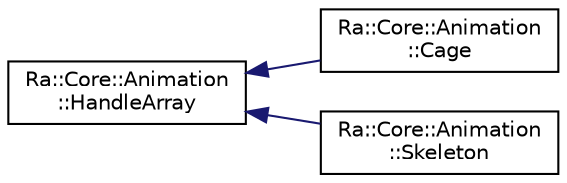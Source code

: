 digraph "Graphical Class Hierarchy"
{
 // INTERACTIVE_SVG=YES
 // LATEX_PDF_SIZE
  edge [fontname="Helvetica",fontsize="10",labelfontname="Helvetica",labelfontsize="10"];
  node [fontname="Helvetica",fontsize="10",shape=record];
  rankdir="LR";
  Node0 [label="Ra::Core::Animation\l::HandleArray",height=0.2,width=0.4,color="black", fillcolor="white", style="filled",URL="$classRa_1_1Core_1_1Animation_1_1HandleArray.html",tooltip=" "];
  Node0 -> Node1 [dir="back",color="midnightblue",fontsize="10",style="solid",fontname="Helvetica"];
  Node1 [label="Ra::Core::Animation\l::Cage",height=0.2,width=0.4,color="black", fillcolor="white", style="filled",URL="$classRa_1_1Core_1_1Animation_1_1Cage.html",tooltip=" "];
  Node0 -> Node2 [dir="back",color="midnightblue",fontsize="10",style="solid",fontname="Helvetica"];
  Node2 [label="Ra::Core::Animation\l::Skeleton",height=0.2,width=0.4,color="black", fillcolor="white", style="filled",URL="$classRa_1_1Core_1_1Animation_1_1Skeleton.html",tooltip=" "];
}
